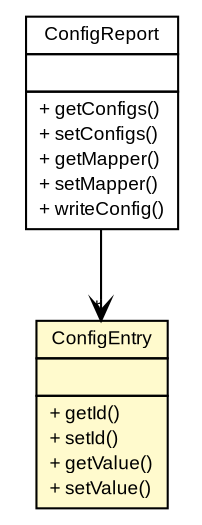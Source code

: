 #!/usr/local/bin/dot
#
# Class diagram 
# Generated by UMLGraph version R5_6-24-gf6e263 (http://www.umlgraph.org/)
#

digraph G {
	edge [fontname="arial",fontsize=10,labelfontname="arial",labelfontsize=10];
	node [fontname="arial",fontsize=10,shape=plaintext];
	nodesep=0.25;
	ranksep=0.5;
	// com.castinfo.devops.robotest.report.ConfigReport
	c676 [label=<<table title="com.castinfo.devops.robotest.report.ConfigReport" border="0" cellborder="1" cellspacing="0" cellpadding="2" port="p" href="./ConfigReport.html">
		<tr><td><table border="0" cellspacing="0" cellpadding="1">
<tr><td align="center" balign="center"> ConfigReport </td></tr>
		</table></td></tr>
		<tr><td><table border="0" cellspacing="0" cellpadding="1">
<tr><td align="left" balign="left">  </td></tr>
		</table></td></tr>
		<tr><td><table border="0" cellspacing="0" cellpadding="1">
<tr><td align="left" balign="left"> + getConfigs() </td></tr>
<tr><td align="left" balign="left"> + setConfigs() </td></tr>
<tr><td align="left" balign="left"> + getMapper() </td></tr>
<tr><td align="left" balign="left"> + setMapper() </td></tr>
<tr><td align="left" balign="left"> + writeConfig() </td></tr>
		</table></td></tr>
		</table>>, URL="./ConfigReport.html", fontname="arial", fontcolor="black", fontsize=9.0];
	// com.castinfo.devops.robotest.report.ConfigEntry
	c677 [label=<<table title="com.castinfo.devops.robotest.report.ConfigEntry" border="0" cellborder="1" cellspacing="0" cellpadding="2" port="p" bgcolor="lemonChiffon" href="./ConfigEntry.html">
		<tr><td><table border="0" cellspacing="0" cellpadding="1">
<tr><td align="center" balign="center"> ConfigEntry </td></tr>
		</table></td></tr>
		<tr><td><table border="0" cellspacing="0" cellpadding="1">
<tr><td align="left" balign="left">  </td></tr>
		</table></td></tr>
		<tr><td><table border="0" cellspacing="0" cellpadding="1">
<tr><td align="left" balign="left"> + getId() </td></tr>
<tr><td align="left" balign="left"> + setId() </td></tr>
<tr><td align="left" balign="left"> + getValue() </td></tr>
<tr><td align="left" balign="left"> + setValue() </td></tr>
		</table></td></tr>
		</table>>, URL="./ConfigEntry.html", fontname="arial", fontcolor="black", fontsize=9.0];
	// com.castinfo.devops.robotest.report.ConfigReport NAVASSOC com.castinfo.devops.robotest.report.ConfigEntry
	c676:p -> c677:p [taillabel="", label="", headlabel="*", fontname="arial", fontcolor="black", fontsize=10.0, color="black", arrowhead=open];
}

